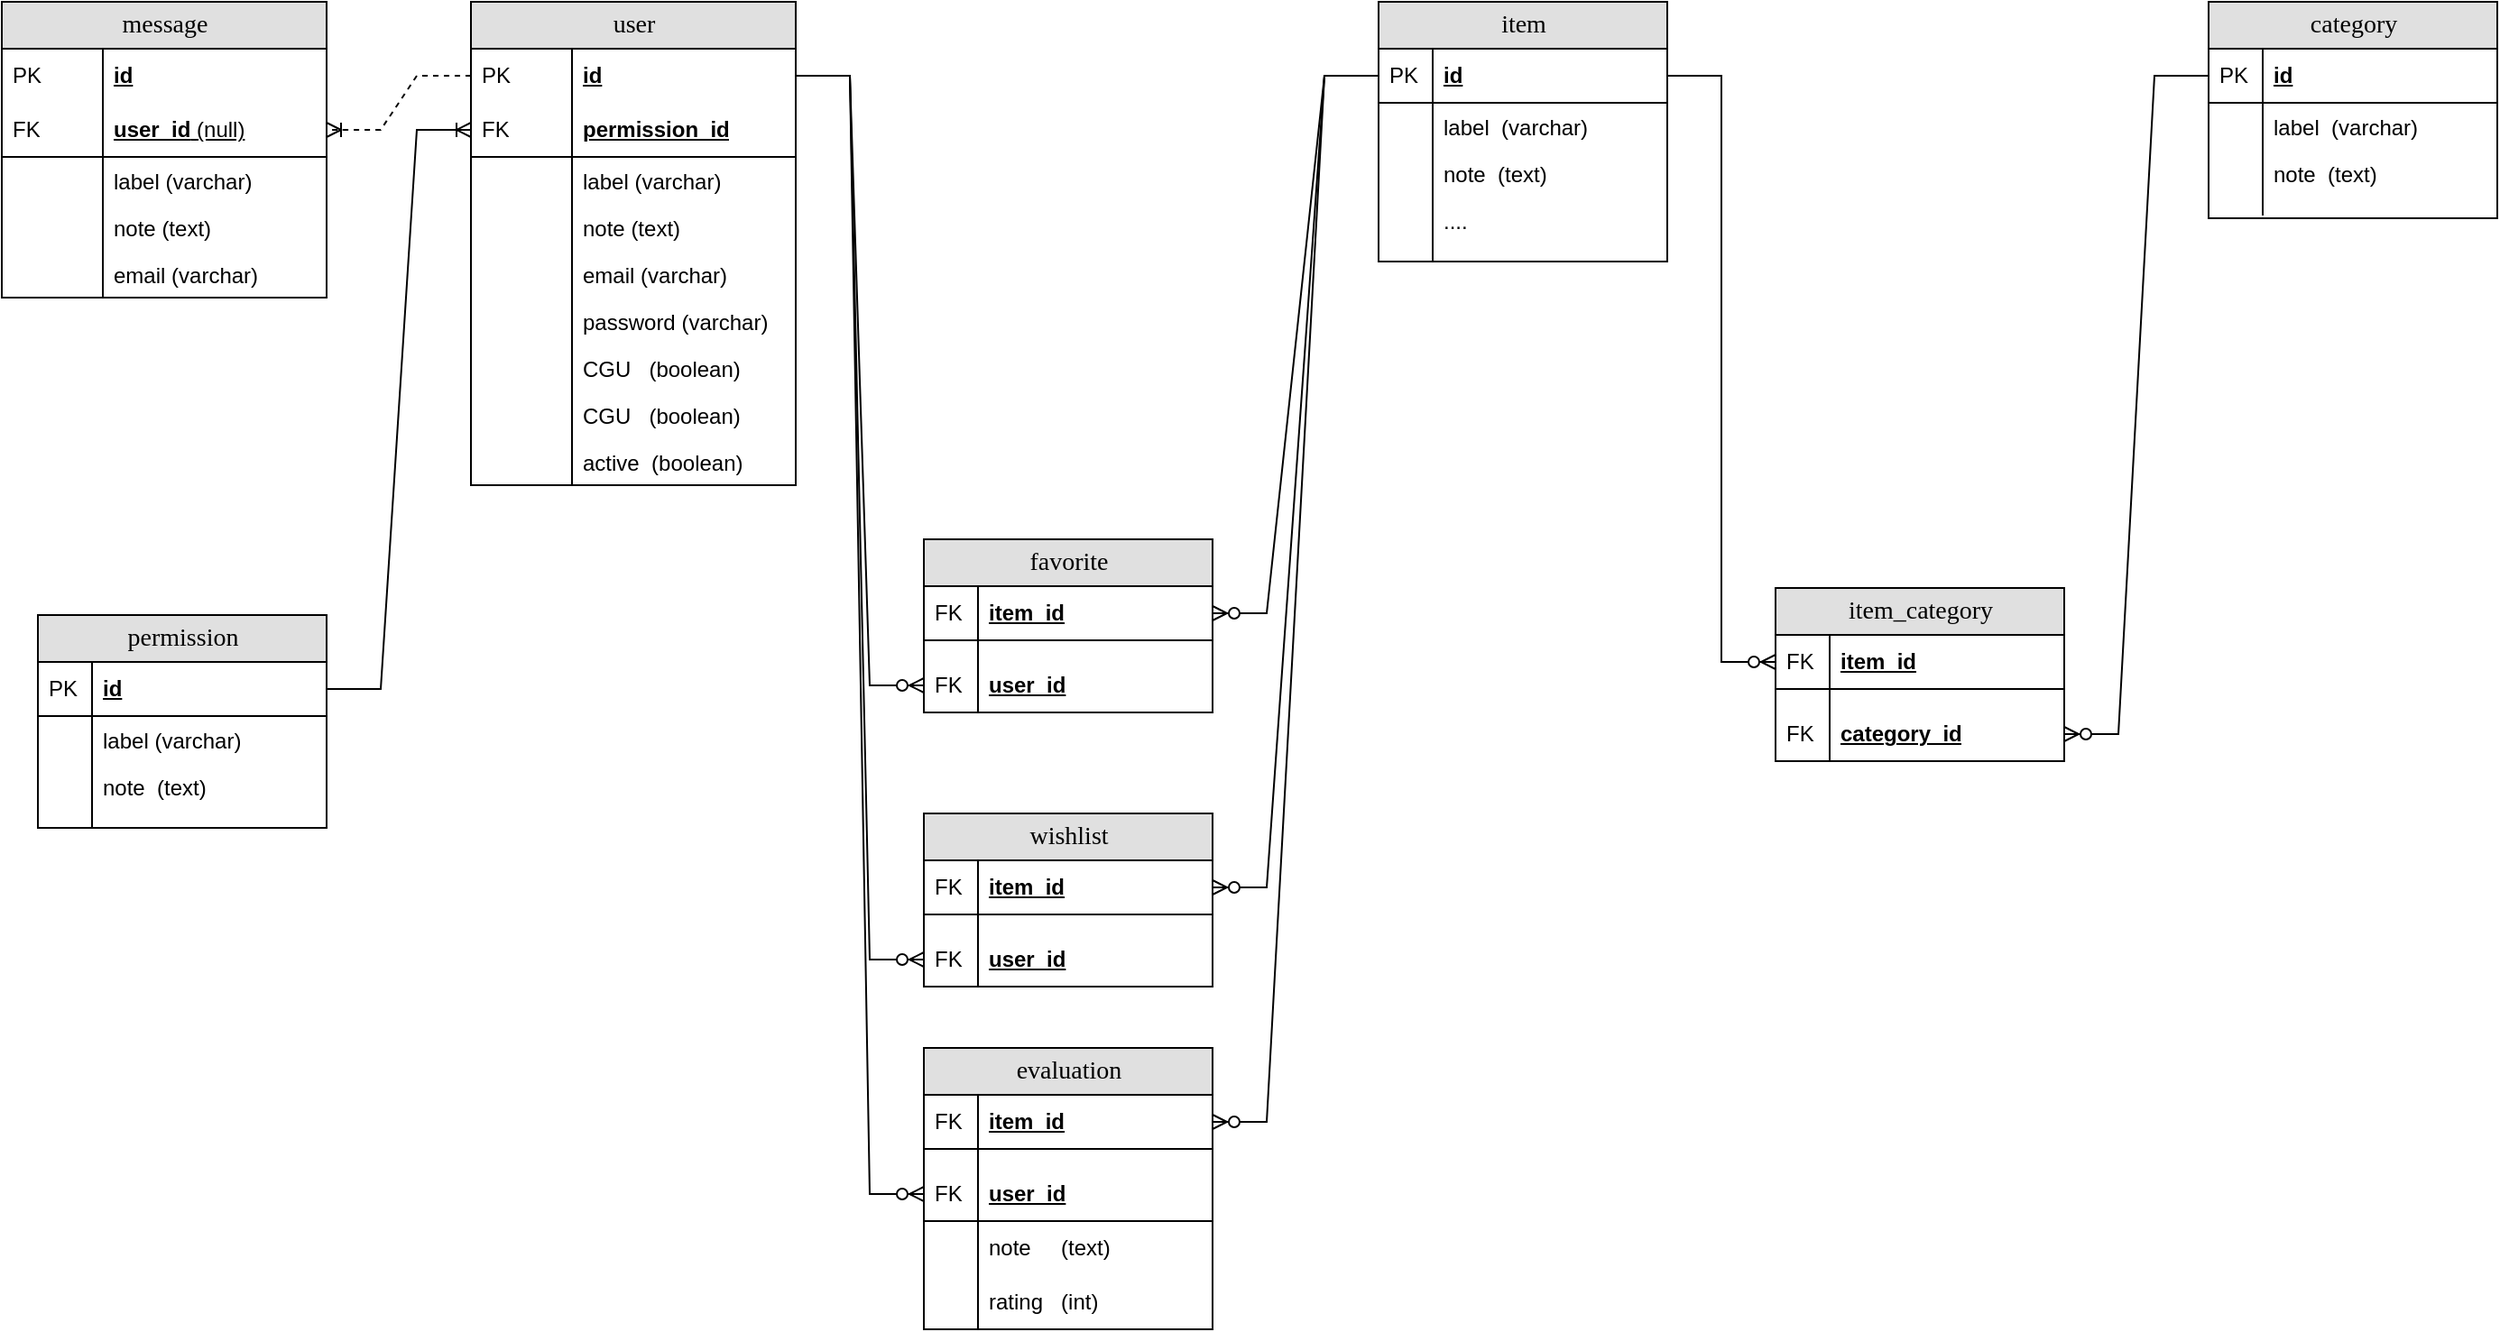 <mxfile version="18.0.7" type="github">
  <diagram name="Page-1" id="e56a1550-8fbb-45ad-956c-1786394a9013">
    <mxGraphModel dx="1350" dy="773" grid="1" gridSize="10" guides="1" tooltips="1" connect="1" arrows="1" fold="1" page="1" pageScale="1" pageWidth="1100" pageHeight="850" background="none" math="0" shadow="0">
      <root>
        <mxCell id="0" />
        <mxCell id="1" parent="0" />
        <mxCell id="2e49270ec7c68f3f-1" value="user" style="swimlane;html=1;fontStyle=0;childLayout=stackLayout;horizontal=1;startSize=26;fillColor=#e0e0e0;horizontalStack=0;resizeParent=1;resizeLast=0;collapsible=1;marginBottom=0;swimlaneFillColor=#ffffff;align=center;rounded=0;shadow=0;comic=0;labelBackgroundColor=none;strokeWidth=1;fontFamily=Verdana;fontSize=14" parent="1" vertex="1">
          <mxGeometry x="280" y="40" width="180" height="268" as="geometry" />
        </mxCell>
        <mxCell id="2e49270ec7c68f3f-2" value="id" style="shape=partialRectangle;top=0;left=0;right=0;bottom=0;html=1;align=left;verticalAlign=middle;fillColor=none;spacingLeft=60;spacingRight=4;whiteSpace=wrap;overflow=hidden;rotatable=0;points=[[0,0.5],[1,0.5]];portConstraint=eastwest;dropTarget=0;fontStyle=5;" parent="2e49270ec7c68f3f-1" vertex="1">
          <mxGeometry y="26" width="180" height="30" as="geometry" />
        </mxCell>
        <mxCell id="2e49270ec7c68f3f-3" value="&lt;span style=&quot;font-weight: normal&quot;&gt;PK&lt;/span&gt;" style="shape=partialRectangle;fontStyle=1;top=0;left=0;bottom=0;html=1;fillColor=none;align=left;verticalAlign=middle;spacingLeft=4;spacingRight=4;whiteSpace=wrap;overflow=hidden;rotatable=0;points=[];portConstraint=eastwest;part=1;" parent="2e49270ec7c68f3f-2" vertex="1" connectable="0">
          <mxGeometry width="56" height="30" as="geometry" />
        </mxCell>
        <mxCell id="2e49270ec7c68f3f-4" value="permission_id" style="shape=partialRectangle;top=0;left=0;right=0;bottom=1;html=1;align=left;verticalAlign=middle;fillColor=none;spacingLeft=60;spacingRight=4;whiteSpace=wrap;overflow=hidden;rotatable=0;points=[[0,0.5],[1,0.5]];portConstraint=eastwest;dropTarget=0;fontStyle=5;" parent="2e49270ec7c68f3f-1" vertex="1">
          <mxGeometry y="56" width="180" height="30" as="geometry" />
        </mxCell>
        <mxCell id="2e49270ec7c68f3f-5" value="&lt;span style=&quot;font-weight: normal&quot;&gt;FK&lt;/span&gt;" style="shape=partialRectangle;fontStyle=1;top=0;left=0;bottom=0;html=1;fillColor=none;align=left;verticalAlign=middle;spacingLeft=4;spacingRight=4;whiteSpace=wrap;overflow=hidden;rotatable=0;points=[];portConstraint=eastwest;part=1;" parent="2e49270ec7c68f3f-4" vertex="1" connectable="0">
          <mxGeometry width="56" height="30" as="geometry" />
        </mxCell>
        <mxCell id="2e49270ec7c68f3f-6" value="label&lt;span&gt; &lt;span&gt; &lt;/span&gt;&lt;/span&gt;(varchar)&lt;br&gt;" style="shape=partialRectangle;top=0;left=0;right=0;bottom=0;html=1;align=left;verticalAlign=top;fillColor=none;spacingLeft=60;spacingRight=4;whiteSpace=wrap;overflow=hidden;rotatable=0;points=[[0,0.5],[1,0.5]];portConstraint=eastwest;dropTarget=0;" parent="2e49270ec7c68f3f-1" vertex="1">
          <mxGeometry y="86" width="180" height="26" as="geometry" />
        </mxCell>
        <mxCell id="2e49270ec7c68f3f-7" value="" style="shape=partialRectangle;top=0;left=0;bottom=0;html=1;fillColor=none;align=left;verticalAlign=top;spacingLeft=4;spacingRight=4;whiteSpace=wrap;overflow=hidden;rotatable=0;points=[];portConstraint=eastwest;part=1;" parent="2e49270ec7c68f3f-6" vertex="1" connectable="0">
          <mxGeometry width="56" height="26" as="geometry" />
        </mxCell>
        <mxCell id="m02CzdOgLhpc5IA-wBGI-71" value="note (text)" style="shape=partialRectangle;top=0;left=0;right=0;bottom=0;html=1;align=left;verticalAlign=top;fillColor=none;spacingLeft=60;spacingRight=4;whiteSpace=wrap;overflow=hidden;rotatable=0;points=[[0,0.5],[1,0.5]];portConstraint=eastwest;dropTarget=0;" parent="2e49270ec7c68f3f-1" vertex="1">
          <mxGeometry y="112" width="180" height="26" as="geometry" />
        </mxCell>
        <mxCell id="m02CzdOgLhpc5IA-wBGI-72" value="" style="shape=partialRectangle;top=0;left=0;bottom=0;html=1;fillColor=none;align=left;verticalAlign=top;spacingLeft=4;spacingRight=4;whiteSpace=wrap;overflow=hidden;rotatable=0;points=[];portConstraint=eastwest;part=1;" parent="m02CzdOgLhpc5IA-wBGI-71" vertex="1" connectable="0">
          <mxGeometry width="56" height="26" as="geometry" />
        </mxCell>
        <mxCell id="m02CzdOgLhpc5IA-wBGI-73" value="email&lt;span&gt; &lt;span&gt; &lt;/span&gt;&lt;/span&gt;(varchar)" style="shape=partialRectangle;top=0;left=0;right=0;bottom=0;html=1;align=left;verticalAlign=top;fillColor=none;spacingLeft=60;spacingRight=4;whiteSpace=wrap;overflow=hidden;rotatable=0;points=[[0,0.5],[1,0.5]];portConstraint=eastwest;dropTarget=0;" parent="2e49270ec7c68f3f-1" vertex="1">
          <mxGeometry y="138" width="180" height="26" as="geometry" />
        </mxCell>
        <mxCell id="m02CzdOgLhpc5IA-wBGI-74" value="" style="shape=partialRectangle;top=0;left=0;bottom=0;html=1;fillColor=none;align=left;verticalAlign=top;spacingLeft=4;spacingRight=4;whiteSpace=wrap;overflow=hidden;rotatable=0;points=[];portConstraint=eastwest;part=1;" parent="m02CzdOgLhpc5IA-wBGI-73" vertex="1" connectable="0">
          <mxGeometry width="56" height="26" as="geometry" />
        </mxCell>
        <mxCell id="m02CzdOgLhpc5IA-wBGI-75" value="password&lt;span&gt; &lt;span&gt; &lt;/span&gt;&lt;/span&gt;(varchar)" style="shape=partialRectangle;top=0;left=0;right=0;bottom=0;html=1;align=left;verticalAlign=top;fillColor=none;spacingLeft=60;spacingRight=4;whiteSpace=wrap;overflow=hidden;rotatable=0;points=[[0,0.5],[1,0.5]];portConstraint=eastwest;dropTarget=0;" parent="2e49270ec7c68f3f-1" vertex="1">
          <mxGeometry y="164" width="180" height="26" as="geometry" />
        </mxCell>
        <mxCell id="m02CzdOgLhpc5IA-wBGI-76" value="" style="shape=partialRectangle;top=0;left=0;bottom=0;html=1;fillColor=none;align=left;verticalAlign=top;spacingLeft=4;spacingRight=4;whiteSpace=wrap;overflow=hidden;rotatable=0;points=[];portConstraint=eastwest;part=1;" parent="m02CzdOgLhpc5IA-wBGI-75" vertex="1" connectable="0">
          <mxGeometry width="56" height="26" as="geometry" />
        </mxCell>
        <mxCell id="koGQPAqUZTWAdMQHgtMn-32" value="CGU&lt;span&gt;&amp;nbsp;&lt;span&gt; &lt;span style=&quot;white-space: pre&quot;&gt; &lt;/span&gt;&lt;/span&gt;&lt;/span&gt;(boolean)" style="shape=partialRectangle;top=0;left=0;right=0;bottom=0;html=1;align=left;verticalAlign=top;fillColor=none;spacingLeft=60;spacingRight=4;whiteSpace=wrap;overflow=hidden;rotatable=0;points=[[0,0.5],[1,0.5]];portConstraint=eastwest;dropTarget=0;" vertex="1" parent="2e49270ec7c68f3f-1">
          <mxGeometry y="190" width="180" height="26" as="geometry" />
        </mxCell>
        <mxCell id="koGQPAqUZTWAdMQHgtMn-33" value="" style="shape=partialRectangle;top=0;left=0;bottom=0;html=1;fillColor=none;align=left;verticalAlign=top;spacingLeft=4;spacingRight=4;whiteSpace=wrap;overflow=hidden;rotatable=0;points=[];portConstraint=eastwest;part=1;" vertex="1" connectable="0" parent="koGQPAqUZTWAdMQHgtMn-32">
          <mxGeometry width="56" height="26" as="geometry" />
        </mxCell>
        <mxCell id="m02CzdOgLhpc5IA-wBGI-77" value="CGU&lt;span&gt;&amp;nbsp;&lt;span&gt; &lt;span style=&quot;white-space: pre&quot;&gt; &lt;/span&gt;&lt;/span&gt;&lt;/span&gt;(boolean)" style="shape=partialRectangle;top=0;left=0;right=0;bottom=0;html=1;align=left;verticalAlign=top;fillColor=none;spacingLeft=60;spacingRight=4;whiteSpace=wrap;overflow=hidden;rotatable=0;points=[[0,0.5],[1,0.5]];portConstraint=eastwest;dropTarget=0;" parent="2e49270ec7c68f3f-1" vertex="1">
          <mxGeometry y="216" width="180" height="26" as="geometry" />
        </mxCell>
        <mxCell id="m02CzdOgLhpc5IA-wBGI-78" value="" style="shape=partialRectangle;top=0;left=0;bottom=0;html=1;fillColor=none;align=left;verticalAlign=top;spacingLeft=4;spacingRight=4;whiteSpace=wrap;overflow=hidden;rotatable=0;points=[];portConstraint=eastwest;part=1;" parent="m02CzdOgLhpc5IA-wBGI-77" vertex="1" connectable="0">
          <mxGeometry width="56" height="26" as="geometry" />
        </mxCell>
        <mxCell id="m02CzdOgLhpc5IA-wBGI-79" value="active&lt;span&gt; &lt;span style=&quot;white-space: pre&quot;&gt; &lt;/span&gt;&lt;/span&gt;(boolean)" style="shape=partialRectangle;top=0;left=0;right=0;bottom=0;html=1;align=left;verticalAlign=top;fillColor=none;spacingLeft=60;spacingRight=4;whiteSpace=wrap;overflow=hidden;rotatable=0;points=[[0,0.5],[1,0.5]];portConstraint=eastwest;dropTarget=0;" parent="2e49270ec7c68f3f-1" vertex="1">
          <mxGeometry y="242" width="180" height="26" as="geometry" />
        </mxCell>
        <mxCell id="m02CzdOgLhpc5IA-wBGI-80" value="" style="shape=partialRectangle;top=0;left=0;bottom=0;html=1;fillColor=none;align=left;verticalAlign=top;spacingLeft=4;spacingRight=4;whiteSpace=wrap;overflow=hidden;rotatable=0;points=[];portConstraint=eastwest;part=1;" parent="m02CzdOgLhpc5IA-wBGI-79" vertex="1" connectable="0">
          <mxGeometry width="56" height="26" as="geometry" />
        </mxCell>
        <mxCell id="2e49270ec7c68f3f-8" value="item" style="swimlane;html=1;fontStyle=0;childLayout=stackLayout;horizontal=1;startSize=26;fillColor=#e0e0e0;horizontalStack=0;resizeParent=1;resizeLast=0;collapsible=1;marginBottom=0;swimlaneFillColor=#ffffff;align=center;rounded=0;shadow=0;comic=0;labelBackgroundColor=none;strokeWidth=1;fontFamily=Verdana;fontSize=14;swimlaneLine=1;" parent="1" vertex="1">
          <mxGeometry x="783" y="40" width="160" height="144" as="geometry" />
        </mxCell>
        <mxCell id="2e49270ec7c68f3f-9" value="id" style="shape=partialRectangle;top=0;left=0;right=0;bottom=1;html=1;align=left;verticalAlign=middle;fillColor=none;spacingLeft=34;spacingRight=4;whiteSpace=wrap;overflow=hidden;rotatable=0;points=[[0,0.5],[1,0.5]];portConstraint=eastwest;dropTarget=0;fontStyle=5;" parent="2e49270ec7c68f3f-8" vertex="1">
          <mxGeometry y="26" width="160" height="30" as="geometry" />
        </mxCell>
        <mxCell id="2e49270ec7c68f3f-10" value="PK" style="shape=partialRectangle;top=0;left=0;bottom=0;html=1;fillColor=none;align=left;verticalAlign=middle;spacingLeft=4;spacingRight=4;whiteSpace=wrap;overflow=hidden;rotatable=0;points=[];portConstraint=eastwest;part=1;" parent="2e49270ec7c68f3f-9" vertex="1" connectable="0">
          <mxGeometry width="30" height="30" as="geometry" />
        </mxCell>
        <mxCell id="2e49270ec7c68f3f-11" value="label&lt;span&gt; &lt;span style=&quot;white-space: pre&quot;&gt; &lt;/span&gt;&lt;/span&gt;(varchar)" style="shape=partialRectangle;top=0;left=0;right=0;bottom=0;html=1;align=left;verticalAlign=top;fillColor=none;spacingLeft=34;spacingRight=4;whiteSpace=wrap;overflow=hidden;rotatable=0;points=[[0,0.5],[1,0.5]];portConstraint=eastwest;dropTarget=0;" parent="2e49270ec7c68f3f-8" vertex="1">
          <mxGeometry y="56" width="160" height="26" as="geometry" />
        </mxCell>
        <mxCell id="2e49270ec7c68f3f-12" value="" style="shape=partialRectangle;top=0;left=0;bottom=0;html=1;fillColor=none;align=left;verticalAlign=top;spacingLeft=4;spacingRight=4;whiteSpace=wrap;overflow=hidden;rotatable=0;points=[];portConstraint=eastwest;part=1;" parent="2e49270ec7c68f3f-11" vertex="1" connectable="0">
          <mxGeometry width="30" height="26" as="geometry" />
        </mxCell>
        <mxCell id="2e49270ec7c68f3f-13" value="note &lt;span style=&quot;white-space: pre&quot;&gt; &lt;/span&gt;(text)" style="shape=partialRectangle;top=0;left=0;right=0;bottom=0;html=1;align=left;verticalAlign=top;fillColor=none;spacingLeft=34;spacingRight=4;whiteSpace=wrap;overflow=hidden;rotatable=0;points=[[0,0.5],[1,0.5]];portConstraint=eastwest;dropTarget=0;" parent="2e49270ec7c68f3f-8" vertex="1">
          <mxGeometry y="82" width="160" height="26" as="geometry" />
        </mxCell>
        <mxCell id="2e49270ec7c68f3f-14" value="" style="shape=partialRectangle;top=0;left=0;bottom=0;html=1;fillColor=none;align=left;verticalAlign=top;spacingLeft=4;spacingRight=4;whiteSpace=wrap;overflow=hidden;rotatable=0;points=[];portConstraint=eastwest;part=1;" parent="2e49270ec7c68f3f-13" vertex="1" connectable="0">
          <mxGeometry width="30" height="26" as="geometry" />
        </mxCell>
        <mxCell id="2e49270ec7c68f3f-15" value="...." style="shape=partialRectangle;top=0;left=0;right=0;bottom=0;html=1;align=left;verticalAlign=top;fillColor=none;spacingLeft=34;spacingRight=4;whiteSpace=wrap;overflow=hidden;rotatable=0;points=[[0,0.5],[1,0.5]];portConstraint=eastwest;dropTarget=0;" parent="2e49270ec7c68f3f-8" vertex="1">
          <mxGeometry y="108" width="160" height="26" as="geometry" />
        </mxCell>
        <mxCell id="2e49270ec7c68f3f-16" value="" style="shape=partialRectangle;top=0;left=0;bottom=0;html=1;fillColor=none;align=left;verticalAlign=top;spacingLeft=4;spacingRight=4;whiteSpace=wrap;overflow=hidden;rotatable=0;points=[];portConstraint=eastwest;part=1;" parent="2e49270ec7c68f3f-15" vertex="1" connectable="0">
          <mxGeometry width="30" height="26" as="geometry" />
        </mxCell>
        <mxCell id="2e49270ec7c68f3f-17" value="" style="shape=partialRectangle;top=0;left=0;right=0;bottom=0;html=1;align=left;verticalAlign=top;fillColor=none;spacingLeft=34;spacingRight=4;whiteSpace=wrap;overflow=hidden;rotatable=0;points=[[0,0.5],[1,0.5]];portConstraint=eastwest;dropTarget=0;" parent="2e49270ec7c68f3f-8" vertex="1">
          <mxGeometry y="134" width="160" height="10" as="geometry" />
        </mxCell>
        <mxCell id="2e49270ec7c68f3f-18" value="" style="shape=partialRectangle;top=0;left=0;bottom=0;html=1;fillColor=none;align=left;verticalAlign=top;spacingLeft=4;spacingRight=4;whiteSpace=wrap;overflow=hidden;rotatable=0;points=[];portConstraint=eastwest;part=1;" parent="2e49270ec7c68f3f-17" vertex="1" connectable="0">
          <mxGeometry width="30" height="10" as="geometry" />
        </mxCell>
        <mxCell id="2e49270ec7c68f3f-80" value="permission" style="swimlane;html=1;fontStyle=0;childLayout=stackLayout;horizontal=1;startSize=26;fillColor=#e0e0e0;horizontalStack=0;resizeParent=1;resizeLast=0;collapsible=1;marginBottom=0;swimlaneFillColor=#ffffff;align=center;rounded=0;shadow=0;comic=0;labelBackgroundColor=none;strokeWidth=1;fontFamily=Verdana;fontSize=14" parent="1" vertex="1">
          <mxGeometry x="40" y="380" width="160" height="118" as="geometry" />
        </mxCell>
        <mxCell id="2e49270ec7c68f3f-81" value="id" style="shape=partialRectangle;top=0;left=0;right=0;bottom=1;html=1;align=left;verticalAlign=middle;fillColor=none;spacingLeft=34;spacingRight=4;whiteSpace=wrap;overflow=hidden;rotatable=0;points=[[0,0.5],[1,0.5]];portConstraint=eastwest;dropTarget=0;fontStyle=5;" parent="2e49270ec7c68f3f-80" vertex="1">
          <mxGeometry y="26" width="160" height="30" as="geometry" />
        </mxCell>
        <mxCell id="2e49270ec7c68f3f-82" value="PK" style="shape=partialRectangle;top=0;left=0;bottom=0;html=1;fillColor=none;align=left;verticalAlign=middle;spacingLeft=4;spacingRight=4;whiteSpace=wrap;overflow=hidden;rotatable=0;points=[];portConstraint=eastwest;part=1;" parent="2e49270ec7c68f3f-81" vertex="1" connectable="0">
          <mxGeometry width="30" height="30" as="geometry" />
        </mxCell>
        <mxCell id="2e49270ec7c68f3f-83" value="label&lt;span style=&quot;white-space: pre&quot;&gt; &lt;/span&gt;(varchar)" style="shape=partialRectangle;top=0;left=0;right=0;bottom=0;html=1;align=left;verticalAlign=top;fillColor=none;spacingLeft=34;spacingRight=4;whiteSpace=wrap;overflow=hidden;rotatable=0;points=[[0,0.5],[1,0.5]];portConstraint=eastwest;dropTarget=0;" parent="2e49270ec7c68f3f-80" vertex="1">
          <mxGeometry y="56" width="160" height="26" as="geometry" />
        </mxCell>
        <mxCell id="2e49270ec7c68f3f-84" value="" style="shape=partialRectangle;top=0;left=0;bottom=0;html=1;fillColor=none;align=left;verticalAlign=top;spacingLeft=4;spacingRight=4;whiteSpace=wrap;overflow=hidden;rotatable=0;points=[];portConstraint=eastwest;part=1;" parent="2e49270ec7c68f3f-83" vertex="1" connectable="0">
          <mxGeometry width="30" height="26" as="geometry" />
        </mxCell>
        <mxCell id="2e49270ec7c68f3f-85" value="note&lt;span style=&quot;white-space: pre&quot;&gt; &lt;/span&gt;&lt;span style=&quot;white-space: pre&quot;&gt; &lt;/span&gt;(text)" style="shape=partialRectangle;top=0;left=0;right=0;bottom=0;html=1;align=left;verticalAlign=top;fillColor=none;spacingLeft=34;spacingRight=4;whiteSpace=wrap;overflow=hidden;rotatable=0;points=[[0,0.5],[1,0.5]];portConstraint=eastwest;dropTarget=0;" parent="2e49270ec7c68f3f-80" vertex="1">
          <mxGeometry y="82" width="160" height="26" as="geometry" />
        </mxCell>
        <mxCell id="2e49270ec7c68f3f-86" value="" style="shape=partialRectangle;top=0;left=0;bottom=0;html=1;fillColor=none;align=left;verticalAlign=top;spacingLeft=4;spacingRight=4;whiteSpace=wrap;overflow=hidden;rotatable=0;points=[];portConstraint=eastwest;part=1;" parent="2e49270ec7c68f3f-85" vertex="1" connectable="0">
          <mxGeometry width="30" height="26" as="geometry" />
        </mxCell>
        <mxCell id="2e49270ec7c68f3f-89" value="" style="shape=partialRectangle;top=0;left=0;right=0;bottom=0;html=1;align=left;verticalAlign=top;fillColor=none;spacingLeft=34;spacingRight=4;whiteSpace=wrap;overflow=hidden;rotatable=0;points=[[0,0.5],[1,0.5]];portConstraint=eastwest;dropTarget=0;" parent="2e49270ec7c68f3f-80" vertex="1">
          <mxGeometry y="108" width="160" height="10" as="geometry" />
        </mxCell>
        <mxCell id="2e49270ec7c68f3f-90" value="" style="shape=partialRectangle;top=0;left=0;bottom=0;html=1;fillColor=none;align=left;verticalAlign=top;spacingLeft=4;spacingRight=4;whiteSpace=wrap;overflow=hidden;rotatable=0;points=[];portConstraint=eastwest;part=1;" parent="2e49270ec7c68f3f-89" vertex="1" connectable="0">
          <mxGeometry width="30" height="10" as="geometry" />
        </mxCell>
        <mxCell id="m02CzdOgLhpc5IA-wBGI-1" value="category" style="swimlane;html=1;fontStyle=0;childLayout=stackLayout;horizontal=1;startSize=26;fillColor=#e0e0e0;horizontalStack=0;resizeParent=1;resizeLast=0;collapsible=1;marginBottom=0;swimlaneFillColor=#ffffff;align=center;rounded=0;shadow=0;comic=0;labelBackgroundColor=none;strokeWidth=1;fontFamily=Verdana;fontSize=14;swimlaneLine=1;" parent="1" vertex="1">
          <mxGeometry x="1243" y="40" width="160" height="120" as="geometry" />
        </mxCell>
        <mxCell id="m02CzdOgLhpc5IA-wBGI-2" value="id" style="shape=partialRectangle;top=0;left=0;right=0;bottom=1;html=1;align=left;verticalAlign=middle;fillColor=none;spacingLeft=34;spacingRight=4;whiteSpace=wrap;overflow=hidden;rotatable=0;points=[[0,0.5],[1,0.5]];portConstraint=eastwest;dropTarget=0;fontStyle=5;" parent="m02CzdOgLhpc5IA-wBGI-1" vertex="1">
          <mxGeometry y="26" width="160" height="30" as="geometry" />
        </mxCell>
        <mxCell id="m02CzdOgLhpc5IA-wBGI-3" value="PK" style="shape=partialRectangle;top=0;left=0;bottom=0;html=1;fillColor=none;align=left;verticalAlign=middle;spacingLeft=4;spacingRight=4;whiteSpace=wrap;overflow=hidden;rotatable=0;points=[];portConstraint=eastwest;part=1;" parent="m02CzdOgLhpc5IA-wBGI-2" vertex="1" connectable="0">
          <mxGeometry width="30" height="30" as="geometry" />
        </mxCell>
        <mxCell id="m02CzdOgLhpc5IA-wBGI-4" value="label&lt;span&gt; &lt;span style=&quot;white-space: pre&quot;&gt; &lt;/span&gt;&lt;/span&gt;(varchar)" style="shape=partialRectangle;top=0;left=0;right=0;bottom=0;html=1;align=left;verticalAlign=top;fillColor=none;spacingLeft=34;spacingRight=4;whiteSpace=wrap;overflow=hidden;rotatable=0;points=[[0,0.5],[1,0.5]];portConstraint=eastwest;dropTarget=0;" parent="m02CzdOgLhpc5IA-wBGI-1" vertex="1">
          <mxGeometry y="56" width="160" height="26" as="geometry" />
        </mxCell>
        <mxCell id="m02CzdOgLhpc5IA-wBGI-5" value="" style="shape=partialRectangle;top=0;left=0;bottom=0;html=1;fillColor=none;align=left;verticalAlign=top;spacingLeft=4;spacingRight=4;whiteSpace=wrap;overflow=hidden;rotatable=0;points=[];portConstraint=eastwest;part=1;" parent="m02CzdOgLhpc5IA-wBGI-4" vertex="1" connectable="0">
          <mxGeometry width="30" height="26" as="geometry" />
        </mxCell>
        <mxCell id="m02CzdOgLhpc5IA-wBGI-6" value="note &lt;span style=&quot;white-space: pre&quot;&gt; &lt;/span&gt;(text)" style="shape=partialRectangle;top=0;left=0;right=0;bottom=0;html=1;align=left;verticalAlign=top;fillColor=none;spacingLeft=34;spacingRight=4;whiteSpace=wrap;overflow=hidden;rotatable=0;points=[[0,0.5],[1,0.5]];portConstraint=eastwest;dropTarget=0;" parent="m02CzdOgLhpc5IA-wBGI-1" vertex="1">
          <mxGeometry y="82" width="160" height="26" as="geometry" />
        </mxCell>
        <mxCell id="m02CzdOgLhpc5IA-wBGI-7" value="" style="shape=partialRectangle;top=0;left=0;bottom=0;html=1;fillColor=none;align=left;verticalAlign=top;spacingLeft=4;spacingRight=4;whiteSpace=wrap;overflow=hidden;rotatable=0;points=[];portConstraint=eastwest;part=1;" parent="m02CzdOgLhpc5IA-wBGI-6" vertex="1" connectable="0">
          <mxGeometry width="30" height="26" as="geometry" />
        </mxCell>
        <mxCell id="m02CzdOgLhpc5IA-wBGI-10" value="" style="shape=partialRectangle;top=0;left=0;right=0;bottom=0;html=1;align=left;verticalAlign=top;fillColor=none;spacingLeft=34;spacingRight=4;whiteSpace=wrap;overflow=hidden;rotatable=0;points=[[0,0.5],[1,0.5]];portConstraint=eastwest;dropTarget=0;" parent="m02CzdOgLhpc5IA-wBGI-1" vertex="1">
          <mxGeometry y="108" width="160" height="10" as="geometry" />
        </mxCell>
        <mxCell id="m02CzdOgLhpc5IA-wBGI-11" value="" style="shape=partialRectangle;top=0;left=0;bottom=0;html=1;fillColor=none;align=left;verticalAlign=top;spacingLeft=4;spacingRight=4;whiteSpace=wrap;overflow=hidden;rotatable=0;points=[];portConstraint=eastwest;part=1;" parent="m02CzdOgLhpc5IA-wBGI-10" vertex="1" connectable="0">
          <mxGeometry width="30" height="10" as="geometry" />
        </mxCell>
        <mxCell id="m02CzdOgLhpc5IA-wBGI-12" value="item_category" style="swimlane;html=1;fontStyle=0;childLayout=stackLayout;horizontal=1;startSize=26;fillColor=#e0e0e0;horizontalStack=0;resizeParent=1;resizeLast=0;collapsible=1;marginBottom=0;swimlaneFillColor=#ffffff;align=center;rounded=0;shadow=0;comic=0;labelBackgroundColor=none;strokeWidth=1;fontFamily=Verdana;fontSize=14" parent="1" vertex="1">
          <mxGeometry x="1003" y="365" width="160" height="96" as="geometry" />
        </mxCell>
        <mxCell id="m02CzdOgLhpc5IA-wBGI-13" value="item_id" style="shape=partialRectangle;top=0;left=0;right=0;bottom=1;html=1;align=left;verticalAlign=middle;fillColor=none;spacingLeft=34;spacingRight=4;whiteSpace=wrap;overflow=hidden;rotatable=0;points=[[0,0.5],[1,0.5]];portConstraint=eastwest;dropTarget=0;fontStyle=5;" parent="m02CzdOgLhpc5IA-wBGI-12" vertex="1">
          <mxGeometry y="26" width="160" height="30" as="geometry" />
        </mxCell>
        <mxCell id="m02CzdOgLhpc5IA-wBGI-14" value="FK&lt;span style=&quot;white-space: pre&quot;&gt; &lt;/span&gt;" style="shape=partialRectangle;top=0;left=0;bottom=0;html=1;fillColor=none;align=left;verticalAlign=middle;spacingLeft=4;spacingRight=4;whiteSpace=wrap;overflow=hidden;rotatable=0;points=[];portConstraint=eastwest;part=1;" parent="m02CzdOgLhpc5IA-wBGI-13" vertex="1" connectable="0">
          <mxGeometry width="30" height="30" as="geometry" />
        </mxCell>
        <mxCell id="m02CzdOgLhpc5IA-wBGI-21" value="" style="shape=partialRectangle;top=0;left=0;right=0;bottom=0;html=1;align=left;verticalAlign=top;fillColor=none;spacingLeft=34;spacingRight=4;whiteSpace=wrap;overflow=hidden;rotatable=0;points=[[0,0.5],[1,0.5]];portConstraint=eastwest;dropTarget=0;" parent="m02CzdOgLhpc5IA-wBGI-12" vertex="1">
          <mxGeometry y="56" width="160" height="10" as="geometry" />
        </mxCell>
        <mxCell id="m02CzdOgLhpc5IA-wBGI-22" value="" style="shape=partialRectangle;top=0;left=0;bottom=0;html=1;fillColor=none;align=left;verticalAlign=top;spacingLeft=4;spacingRight=4;whiteSpace=wrap;overflow=hidden;rotatable=0;points=[];portConstraint=eastwest;part=1;" parent="m02CzdOgLhpc5IA-wBGI-21" vertex="1" connectable="0">
          <mxGeometry width="30" height="10" as="geometry" />
        </mxCell>
        <mxCell id="m02CzdOgLhpc5IA-wBGI-24" value="category_id" style="shape=partialRectangle;top=0;left=0;right=0;bottom=1;html=1;align=left;verticalAlign=middle;fillColor=none;spacingLeft=34;spacingRight=4;whiteSpace=wrap;overflow=hidden;rotatable=0;points=[[0,0.5],[1,0.5]];portConstraint=eastwest;dropTarget=0;fontStyle=5;" parent="m02CzdOgLhpc5IA-wBGI-12" vertex="1">
          <mxGeometry y="66" width="160" height="30" as="geometry" />
        </mxCell>
        <mxCell id="m02CzdOgLhpc5IA-wBGI-25" value="FK&lt;span style=&quot;white-space: pre&quot;&gt; &lt;/span&gt;" style="shape=partialRectangle;top=0;left=0;bottom=0;html=1;fillColor=none;align=left;verticalAlign=middle;spacingLeft=4;spacingRight=4;whiteSpace=wrap;overflow=hidden;rotatable=0;points=[];portConstraint=eastwest;part=1;" parent="m02CzdOgLhpc5IA-wBGI-24" vertex="1" connectable="0">
          <mxGeometry width="30" height="30" as="geometry" />
        </mxCell>
        <mxCell id="m02CzdOgLhpc5IA-wBGI-23" value="" style="edgeStyle=entityRelationEdgeStyle;fontSize=12;html=1;endArrow=ERzeroToMany;endFill=1;rounded=0;entryX=0;entryY=0.5;entryDx=0;entryDy=0;" parent="1" source="2e49270ec7c68f3f-9" target="m02CzdOgLhpc5IA-wBGI-13" edge="1">
          <mxGeometry width="100" height="100" relative="1" as="geometry">
            <mxPoint x="1013" y="650" as="sourcePoint" />
            <mxPoint x="1113" y="550" as="targetPoint" />
          </mxGeometry>
        </mxCell>
        <mxCell id="m02CzdOgLhpc5IA-wBGI-26" value="" style="edgeStyle=entityRelationEdgeStyle;fontSize=12;html=1;endArrow=ERzeroToMany;endFill=1;rounded=0;exitX=0;exitY=0.5;exitDx=0;exitDy=0;" parent="1" source="m02CzdOgLhpc5IA-wBGI-2" target="m02CzdOgLhpc5IA-wBGI-24" edge="1">
          <mxGeometry width="100" height="100" relative="1" as="geometry">
            <mxPoint x="943" y="151" as="sourcePoint" />
            <mxPoint x="1013" y="416" as="targetPoint" />
          </mxGeometry>
        </mxCell>
        <mxCell id="m02CzdOgLhpc5IA-wBGI-28" value="favorite" style="swimlane;html=1;fontStyle=0;childLayout=stackLayout;horizontal=1;startSize=26;fillColor=#e0e0e0;horizontalStack=0;resizeParent=1;resizeLast=0;collapsible=1;marginBottom=0;swimlaneFillColor=#ffffff;align=center;rounded=0;shadow=0;comic=0;labelBackgroundColor=none;strokeWidth=1;fontFamily=Verdana;fontSize=14" parent="1" vertex="1">
          <mxGeometry x="531" y="338" width="160" height="96" as="geometry" />
        </mxCell>
        <mxCell id="m02CzdOgLhpc5IA-wBGI-29" value="item_id" style="shape=partialRectangle;top=0;left=0;right=0;bottom=1;html=1;align=left;verticalAlign=middle;fillColor=none;spacingLeft=34;spacingRight=4;whiteSpace=wrap;overflow=hidden;rotatable=0;points=[[0,0.5],[1,0.5]];portConstraint=eastwest;dropTarget=0;fontStyle=5;" parent="m02CzdOgLhpc5IA-wBGI-28" vertex="1">
          <mxGeometry y="26" width="160" height="30" as="geometry" />
        </mxCell>
        <mxCell id="m02CzdOgLhpc5IA-wBGI-30" value="FK&lt;span style=&quot;white-space: pre&quot;&gt; &lt;/span&gt;" style="shape=partialRectangle;top=0;left=0;bottom=0;html=1;fillColor=none;align=left;verticalAlign=middle;spacingLeft=4;spacingRight=4;whiteSpace=wrap;overflow=hidden;rotatable=0;points=[];portConstraint=eastwest;part=1;" parent="m02CzdOgLhpc5IA-wBGI-29" vertex="1" connectable="0">
          <mxGeometry width="30" height="30" as="geometry" />
        </mxCell>
        <mxCell id="m02CzdOgLhpc5IA-wBGI-31" value="" style="shape=partialRectangle;top=0;left=0;right=0;bottom=0;html=1;align=left;verticalAlign=top;fillColor=none;spacingLeft=34;spacingRight=4;whiteSpace=wrap;overflow=hidden;rotatable=0;points=[[0,0.5],[1,0.5]];portConstraint=eastwest;dropTarget=0;" parent="m02CzdOgLhpc5IA-wBGI-28" vertex="1">
          <mxGeometry y="56" width="160" height="10" as="geometry" />
        </mxCell>
        <mxCell id="m02CzdOgLhpc5IA-wBGI-32" value="" style="shape=partialRectangle;top=0;left=0;bottom=0;html=1;fillColor=none;align=left;verticalAlign=top;spacingLeft=4;spacingRight=4;whiteSpace=wrap;overflow=hidden;rotatable=0;points=[];portConstraint=eastwest;part=1;" parent="m02CzdOgLhpc5IA-wBGI-31" vertex="1" connectable="0">
          <mxGeometry width="30" height="10" as="geometry" />
        </mxCell>
        <mxCell id="m02CzdOgLhpc5IA-wBGI-33" value="user_id" style="shape=partialRectangle;top=0;left=0;right=0;bottom=1;html=1;align=left;verticalAlign=middle;fillColor=none;spacingLeft=34;spacingRight=4;whiteSpace=wrap;overflow=hidden;rotatable=0;points=[[0,0.5],[1,0.5]];portConstraint=eastwest;dropTarget=0;fontStyle=5;" parent="m02CzdOgLhpc5IA-wBGI-28" vertex="1">
          <mxGeometry y="66" width="160" height="30" as="geometry" />
        </mxCell>
        <mxCell id="m02CzdOgLhpc5IA-wBGI-34" value="FK&lt;span style=&quot;white-space: pre&quot;&gt; &lt;/span&gt;" style="shape=partialRectangle;top=0;left=0;bottom=0;html=1;fillColor=none;align=left;verticalAlign=middle;spacingLeft=4;spacingRight=4;whiteSpace=wrap;overflow=hidden;rotatable=0;points=[];portConstraint=eastwest;part=1;" parent="m02CzdOgLhpc5IA-wBGI-33" vertex="1" connectable="0">
          <mxGeometry width="30" height="30" as="geometry" />
        </mxCell>
        <mxCell id="m02CzdOgLhpc5IA-wBGI-35" value="" style="edgeStyle=entityRelationEdgeStyle;fontSize=12;html=1;endArrow=ERzeroToMany;endFill=1;rounded=0;entryX=0;entryY=0.5;entryDx=0;entryDy=0;" parent="1" source="2e49270ec7c68f3f-2" target="m02CzdOgLhpc5IA-wBGI-33" edge="1">
          <mxGeometry width="100" height="100" relative="1" as="geometry">
            <mxPoint x="473" y="80" as="sourcePoint" />
            <mxPoint x="363" y="475" as="targetPoint" />
          </mxGeometry>
        </mxCell>
        <mxCell id="m02CzdOgLhpc5IA-wBGI-36" value="" style="edgeStyle=entityRelationEdgeStyle;fontSize=12;html=1;endArrow=ERzeroToMany;endFill=1;rounded=0;exitX=0;exitY=0.5;exitDx=0;exitDy=0;" parent="1" source="2e49270ec7c68f3f-9" target="m02CzdOgLhpc5IA-wBGI-29" edge="1">
          <mxGeometry width="100" height="100" relative="1" as="geometry">
            <mxPoint x="473" y="91" as="sourcePoint" />
            <mxPoint x="541" y="581" as="targetPoint" />
          </mxGeometry>
        </mxCell>
        <mxCell id="m02CzdOgLhpc5IA-wBGI-37" value="wishlist" style="swimlane;html=1;fontStyle=0;childLayout=stackLayout;horizontal=1;startSize=26;fillColor=#e0e0e0;horizontalStack=0;resizeParent=1;resizeLast=0;collapsible=1;marginBottom=0;swimlaneFillColor=#ffffff;align=center;rounded=0;shadow=0;comic=0;labelBackgroundColor=none;strokeWidth=1;fontFamily=Verdana;fontSize=14" parent="1" vertex="1">
          <mxGeometry x="531" y="490" width="160" height="96" as="geometry" />
        </mxCell>
        <mxCell id="m02CzdOgLhpc5IA-wBGI-38" value="item_id" style="shape=partialRectangle;top=0;left=0;right=0;bottom=1;html=1;align=left;verticalAlign=middle;fillColor=none;spacingLeft=34;spacingRight=4;whiteSpace=wrap;overflow=hidden;rotatable=0;points=[[0,0.5],[1,0.5]];portConstraint=eastwest;dropTarget=0;fontStyle=5;" parent="m02CzdOgLhpc5IA-wBGI-37" vertex="1">
          <mxGeometry y="26" width="160" height="30" as="geometry" />
        </mxCell>
        <mxCell id="m02CzdOgLhpc5IA-wBGI-39" value="FK&lt;span style=&quot;white-space: pre&quot;&gt; &lt;/span&gt;" style="shape=partialRectangle;top=0;left=0;bottom=0;html=1;fillColor=none;align=left;verticalAlign=middle;spacingLeft=4;spacingRight=4;whiteSpace=wrap;overflow=hidden;rotatable=0;points=[];portConstraint=eastwest;part=1;" parent="m02CzdOgLhpc5IA-wBGI-38" vertex="1" connectable="0">
          <mxGeometry width="30" height="30" as="geometry" />
        </mxCell>
        <mxCell id="m02CzdOgLhpc5IA-wBGI-40" value="" style="shape=partialRectangle;top=0;left=0;right=0;bottom=0;html=1;align=left;verticalAlign=top;fillColor=none;spacingLeft=34;spacingRight=4;whiteSpace=wrap;overflow=hidden;rotatable=0;points=[[0,0.5],[1,0.5]];portConstraint=eastwest;dropTarget=0;" parent="m02CzdOgLhpc5IA-wBGI-37" vertex="1">
          <mxGeometry y="56" width="160" height="10" as="geometry" />
        </mxCell>
        <mxCell id="m02CzdOgLhpc5IA-wBGI-41" value="" style="shape=partialRectangle;top=0;left=0;bottom=0;html=1;fillColor=none;align=left;verticalAlign=top;spacingLeft=4;spacingRight=4;whiteSpace=wrap;overflow=hidden;rotatable=0;points=[];portConstraint=eastwest;part=1;" parent="m02CzdOgLhpc5IA-wBGI-40" vertex="1" connectable="0">
          <mxGeometry width="30" height="10" as="geometry" />
        </mxCell>
        <mxCell id="m02CzdOgLhpc5IA-wBGI-42" value="user_id" style="shape=partialRectangle;top=0;left=0;right=0;bottom=1;html=1;align=left;verticalAlign=middle;fillColor=none;spacingLeft=34;spacingRight=4;whiteSpace=wrap;overflow=hidden;rotatable=0;points=[[0,0.5],[1,0.5]];portConstraint=eastwest;dropTarget=0;fontStyle=5;" parent="m02CzdOgLhpc5IA-wBGI-37" vertex="1">
          <mxGeometry y="66" width="160" height="30" as="geometry" />
        </mxCell>
        <mxCell id="m02CzdOgLhpc5IA-wBGI-43" value="FK&lt;span style=&quot;white-space: pre&quot;&gt; &lt;/span&gt;" style="shape=partialRectangle;top=0;left=0;bottom=0;html=1;fillColor=none;align=left;verticalAlign=middle;spacingLeft=4;spacingRight=4;whiteSpace=wrap;overflow=hidden;rotatable=0;points=[];portConstraint=eastwest;part=1;" parent="m02CzdOgLhpc5IA-wBGI-42" vertex="1" connectable="0">
          <mxGeometry width="30" height="30" as="geometry" />
        </mxCell>
        <mxCell id="m02CzdOgLhpc5IA-wBGI-44" value="" style="edgeStyle=entityRelationEdgeStyle;fontSize=12;html=1;endArrow=ERzeroToMany;endFill=1;rounded=0;" parent="1" source="2e49270ec7c68f3f-2" target="m02CzdOgLhpc5IA-wBGI-42" edge="1">
          <mxGeometry width="100" height="100" relative="1" as="geometry">
            <mxPoint x="473" y="91" as="sourcePoint" />
            <mxPoint x="541" y="429" as="targetPoint" />
          </mxGeometry>
        </mxCell>
        <mxCell id="m02CzdOgLhpc5IA-wBGI-45" value="" style="edgeStyle=entityRelationEdgeStyle;fontSize=12;html=1;endArrow=ERzeroToMany;endFill=1;rounded=0;" parent="1" source="2e49270ec7c68f3f-9" target="m02CzdOgLhpc5IA-wBGI-38" edge="1">
          <mxGeometry width="100" height="100" relative="1" as="geometry">
            <mxPoint x="783" y="111" as="sourcePoint" />
            <mxPoint x="701" y="389" as="targetPoint" />
          </mxGeometry>
        </mxCell>
        <mxCell id="m02CzdOgLhpc5IA-wBGI-46" value="evaluation" style="swimlane;html=1;fontStyle=0;childLayout=stackLayout;horizontal=1;startSize=26;fillColor=#e0e0e0;horizontalStack=0;resizeParent=1;resizeLast=0;collapsible=1;marginBottom=0;swimlaneFillColor=#ffffff;align=center;rounded=0;shadow=0;comic=0;labelBackgroundColor=none;strokeWidth=1;fontFamily=Verdana;fontSize=14" parent="1" vertex="1">
          <mxGeometry x="531" y="620" width="160" height="156" as="geometry" />
        </mxCell>
        <mxCell id="m02CzdOgLhpc5IA-wBGI-47" value="item_id" style="shape=partialRectangle;top=0;left=0;right=0;bottom=1;html=1;align=left;verticalAlign=middle;fillColor=none;spacingLeft=34;spacingRight=4;whiteSpace=wrap;overflow=hidden;rotatable=0;points=[[0,0.5],[1,0.5]];portConstraint=eastwest;dropTarget=0;fontStyle=5;" parent="m02CzdOgLhpc5IA-wBGI-46" vertex="1">
          <mxGeometry y="26" width="160" height="30" as="geometry" />
        </mxCell>
        <mxCell id="m02CzdOgLhpc5IA-wBGI-48" value="FK&lt;span style=&quot;white-space: pre&quot;&gt; &lt;/span&gt;" style="shape=partialRectangle;top=0;left=0;bottom=0;html=1;fillColor=none;align=left;verticalAlign=middle;spacingLeft=4;spacingRight=4;whiteSpace=wrap;overflow=hidden;rotatable=0;points=[];portConstraint=eastwest;part=1;" parent="m02CzdOgLhpc5IA-wBGI-47" vertex="1" connectable="0">
          <mxGeometry width="30" height="30" as="geometry" />
        </mxCell>
        <mxCell id="m02CzdOgLhpc5IA-wBGI-49" value="" style="shape=partialRectangle;top=0;left=0;right=0;bottom=0;html=1;align=left;verticalAlign=top;fillColor=none;spacingLeft=34;spacingRight=4;whiteSpace=wrap;overflow=hidden;rotatable=0;points=[[0,0.5],[1,0.5]];portConstraint=eastwest;dropTarget=0;" parent="m02CzdOgLhpc5IA-wBGI-46" vertex="1">
          <mxGeometry y="56" width="160" height="10" as="geometry" />
        </mxCell>
        <mxCell id="m02CzdOgLhpc5IA-wBGI-50" value="" style="shape=partialRectangle;top=0;left=0;bottom=0;html=1;fillColor=none;align=left;verticalAlign=top;spacingLeft=4;spacingRight=4;whiteSpace=wrap;overflow=hidden;rotatable=0;points=[];portConstraint=eastwest;part=1;" parent="m02CzdOgLhpc5IA-wBGI-49" vertex="1" connectable="0">
          <mxGeometry width="30" height="10" as="geometry" />
        </mxCell>
        <mxCell id="m02CzdOgLhpc5IA-wBGI-51" value="user_id" style="shape=partialRectangle;top=0;left=0;right=0;bottom=1;html=1;align=left;verticalAlign=middle;fillColor=none;spacingLeft=34;spacingRight=4;whiteSpace=wrap;overflow=hidden;rotatable=0;points=[[0,0.5],[1,0.5]];portConstraint=eastwest;dropTarget=0;fontStyle=5;" parent="m02CzdOgLhpc5IA-wBGI-46" vertex="1">
          <mxGeometry y="66" width="160" height="30" as="geometry" />
        </mxCell>
        <mxCell id="m02CzdOgLhpc5IA-wBGI-52" value="FK&lt;span style=&quot;white-space: pre&quot;&gt; &lt;/span&gt;" style="shape=partialRectangle;top=0;left=0;bottom=0;html=1;fillColor=none;align=left;verticalAlign=middle;spacingLeft=4;spacingRight=4;whiteSpace=wrap;overflow=hidden;rotatable=0;points=[];portConstraint=eastwest;part=1;" parent="m02CzdOgLhpc5IA-wBGI-51" vertex="1" connectable="0">
          <mxGeometry width="30" height="30" as="geometry" />
        </mxCell>
        <mxCell id="m02CzdOgLhpc5IA-wBGI-63" value="&lt;span&gt;note&amp;nbsp; &amp;nbsp;&lt;span style=&quot;white-space: pre&quot;&gt; &lt;span style=&quot;white-space: pre&quot;&gt; &lt;/span&gt;&lt;/span&gt;(text)&lt;/span&gt;" style="shape=partialRectangle;top=0;left=0;right=0;bottom=1;html=1;align=left;verticalAlign=middle;fillColor=none;spacingLeft=34;spacingRight=4;whiteSpace=wrap;overflow=hidden;rotatable=0;points=[[0,0.5],[1,0.5]];portConstraint=eastwest;dropTarget=0;fontStyle=0;strokeColor=none;" parent="m02CzdOgLhpc5IA-wBGI-46" vertex="1">
          <mxGeometry y="96" width="160" height="30" as="geometry" />
        </mxCell>
        <mxCell id="m02CzdOgLhpc5IA-wBGI-64" value="&lt;span style=&quot;white-space: pre&quot;&gt; &lt;/span&gt;" style="shape=partialRectangle;top=0;left=0;bottom=0;html=1;fillColor=none;align=left;verticalAlign=middle;spacingLeft=4;spacingRight=4;whiteSpace=wrap;overflow=hidden;rotatable=0;points=[];portConstraint=eastwest;part=1;" parent="m02CzdOgLhpc5IA-wBGI-63" vertex="1" connectable="0">
          <mxGeometry width="30" height="30" as="geometry" />
        </mxCell>
        <mxCell id="m02CzdOgLhpc5IA-wBGI-65" value="&lt;span&gt;rating&amp;nbsp;&lt;span style=&quot;white-space: pre&quot;&gt; &lt;/span&gt;&lt;span style=&quot;white-space: pre&quot;&gt; &lt;/span&gt;(int)&lt;/span&gt;" style="shape=partialRectangle;top=0;left=0;right=0;bottom=1;html=1;align=left;verticalAlign=middle;fillColor=none;spacingLeft=34;spacingRight=4;whiteSpace=wrap;overflow=hidden;rotatable=0;points=[[0,0.5],[1,0.5]];portConstraint=eastwest;dropTarget=0;fontStyle=0;strokeColor=none;" parent="m02CzdOgLhpc5IA-wBGI-46" vertex="1">
          <mxGeometry y="126" width="160" height="30" as="geometry" />
        </mxCell>
        <mxCell id="m02CzdOgLhpc5IA-wBGI-66" value="&lt;span style=&quot;white-space: pre&quot;&gt; &lt;/span&gt;" style="shape=partialRectangle;top=0;left=0;bottom=0;html=1;fillColor=none;align=left;verticalAlign=middle;spacingLeft=4;spacingRight=4;whiteSpace=wrap;overflow=hidden;rotatable=0;points=[];portConstraint=eastwest;part=1;" parent="m02CzdOgLhpc5IA-wBGI-65" vertex="1" connectable="0">
          <mxGeometry width="30" height="30" as="geometry" />
        </mxCell>
        <mxCell id="m02CzdOgLhpc5IA-wBGI-60" value="" style="edgeStyle=entityRelationEdgeStyle;fontSize=12;html=1;endArrow=ERzeroToMany;endFill=1;rounded=0;" parent="1" source="2e49270ec7c68f3f-9" target="m02CzdOgLhpc5IA-wBGI-47" edge="1">
          <mxGeometry width="100" height="100" relative="1" as="geometry">
            <mxPoint x="783" y="111" as="sourcePoint" />
            <mxPoint x="701" y="581" as="targetPoint" />
          </mxGeometry>
        </mxCell>
        <mxCell id="m02CzdOgLhpc5IA-wBGI-61" value="" style="edgeStyle=entityRelationEdgeStyle;fontSize=12;html=1;endArrow=ERzeroToMany;endFill=1;rounded=0;" parent="1" source="2e49270ec7c68f3f-2" target="m02CzdOgLhpc5IA-wBGI-51" edge="1">
          <mxGeometry width="100" height="100" relative="1" as="geometry">
            <mxPoint x="433" y="91" as="sourcePoint" />
            <mxPoint x="541" y="581" as="targetPoint" />
          </mxGeometry>
        </mxCell>
        <mxCell id="m02CzdOgLhpc5IA-wBGI-62" value="" style="edgeStyle=entityRelationEdgeStyle;fontSize=12;html=1;endArrow=ERoneToMany;rounded=0;" parent="1" source="2e49270ec7c68f3f-81" target="2e49270ec7c68f3f-4" edge="1">
          <mxGeometry width="100" height="100" relative="1" as="geometry">
            <mxPoint x="203" y="410" as="sourcePoint" />
            <mxPoint x="303" y="310" as="targetPoint" />
          </mxGeometry>
        </mxCell>
        <mxCell id="koGQPAqUZTWAdMQHgtMn-14" value="message" style="swimlane;html=1;fontStyle=0;childLayout=stackLayout;horizontal=1;startSize=26;fillColor=#e0e0e0;horizontalStack=0;resizeParent=1;resizeLast=0;collapsible=1;marginBottom=0;swimlaneFillColor=#ffffff;align=center;rounded=0;shadow=0;comic=0;labelBackgroundColor=none;strokeWidth=1;fontFamily=Verdana;fontSize=14" vertex="1" parent="1">
          <mxGeometry x="20" y="40" width="180" height="164" as="geometry" />
        </mxCell>
        <mxCell id="koGQPAqUZTWAdMQHgtMn-15" value="id" style="shape=partialRectangle;top=0;left=0;right=0;bottom=0;html=1;align=left;verticalAlign=middle;fillColor=none;spacingLeft=60;spacingRight=4;whiteSpace=wrap;overflow=hidden;rotatable=0;points=[[0,0.5],[1,0.5]];portConstraint=eastwest;dropTarget=0;fontStyle=5;" vertex="1" parent="koGQPAqUZTWAdMQHgtMn-14">
          <mxGeometry y="26" width="180" height="30" as="geometry" />
        </mxCell>
        <mxCell id="koGQPAqUZTWAdMQHgtMn-16" value="&lt;span style=&quot;font-weight: normal&quot;&gt;PK&lt;/span&gt;" style="shape=partialRectangle;fontStyle=1;top=0;left=0;bottom=0;html=1;fillColor=none;align=left;verticalAlign=middle;spacingLeft=4;spacingRight=4;whiteSpace=wrap;overflow=hidden;rotatable=0;points=[];portConstraint=eastwest;part=1;" vertex="1" connectable="0" parent="koGQPAqUZTWAdMQHgtMn-15">
          <mxGeometry width="56" height="30" as="geometry" />
        </mxCell>
        <mxCell id="koGQPAqUZTWAdMQHgtMn-17" value="user_id&lt;span style=&quot;white-space: pre;&quot;&gt;	&lt;/span&gt;&lt;span style=&quot;font-weight: normal;&quot;&gt;(null)&lt;/span&gt;" style="shape=partialRectangle;top=0;left=0;right=0;bottom=1;html=1;align=left;verticalAlign=middle;fillColor=none;spacingLeft=60;spacingRight=4;whiteSpace=wrap;overflow=hidden;rotatable=0;points=[[0,0.5],[1,0.5]];portConstraint=eastwest;dropTarget=0;fontStyle=5;" vertex="1" parent="koGQPAqUZTWAdMQHgtMn-14">
          <mxGeometry y="56" width="180" height="30" as="geometry" />
        </mxCell>
        <mxCell id="koGQPAqUZTWAdMQHgtMn-18" value="&lt;span style=&quot;font-weight: normal&quot;&gt;FK&lt;/span&gt;" style="shape=partialRectangle;fontStyle=1;top=0;left=0;bottom=0;html=1;fillColor=none;align=left;verticalAlign=middle;spacingLeft=4;spacingRight=4;whiteSpace=wrap;overflow=hidden;rotatable=0;points=[];portConstraint=eastwest;part=1;" vertex="1" connectable="0" parent="koGQPAqUZTWAdMQHgtMn-17">
          <mxGeometry width="56" height="30" as="geometry" />
        </mxCell>
        <mxCell id="koGQPAqUZTWAdMQHgtMn-19" value="label&lt;span&gt; &lt;span&gt; &lt;/span&gt;&lt;/span&gt;(varchar)&lt;br&gt;" style="shape=partialRectangle;top=0;left=0;right=0;bottom=0;html=1;align=left;verticalAlign=top;fillColor=none;spacingLeft=60;spacingRight=4;whiteSpace=wrap;overflow=hidden;rotatable=0;points=[[0,0.5],[1,0.5]];portConstraint=eastwest;dropTarget=0;" vertex="1" parent="koGQPAqUZTWAdMQHgtMn-14">
          <mxGeometry y="86" width="180" height="26" as="geometry" />
        </mxCell>
        <mxCell id="koGQPAqUZTWAdMQHgtMn-20" value="" style="shape=partialRectangle;top=0;left=0;bottom=0;html=1;fillColor=none;align=left;verticalAlign=top;spacingLeft=4;spacingRight=4;whiteSpace=wrap;overflow=hidden;rotatable=0;points=[];portConstraint=eastwest;part=1;" vertex="1" connectable="0" parent="koGQPAqUZTWAdMQHgtMn-19">
          <mxGeometry width="56" height="26" as="geometry" />
        </mxCell>
        <mxCell id="koGQPAqUZTWAdMQHgtMn-21" value="note (text)" style="shape=partialRectangle;top=0;left=0;right=0;bottom=0;html=1;align=left;verticalAlign=top;fillColor=none;spacingLeft=60;spacingRight=4;whiteSpace=wrap;overflow=hidden;rotatable=0;points=[[0,0.5],[1,0.5]];portConstraint=eastwest;dropTarget=0;" vertex="1" parent="koGQPAqUZTWAdMQHgtMn-14">
          <mxGeometry y="112" width="180" height="26" as="geometry" />
        </mxCell>
        <mxCell id="koGQPAqUZTWAdMQHgtMn-22" value="" style="shape=partialRectangle;top=0;left=0;bottom=0;html=1;fillColor=none;align=left;verticalAlign=top;spacingLeft=4;spacingRight=4;whiteSpace=wrap;overflow=hidden;rotatable=0;points=[];portConstraint=eastwest;part=1;" vertex="1" connectable="0" parent="koGQPAqUZTWAdMQHgtMn-21">
          <mxGeometry width="56" height="26" as="geometry" />
        </mxCell>
        <mxCell id="koGQPAqUZTWAdMQHgtMn-23" value="email&lt;span&gt; &lt;span&gt; &lt;/span&gt;&lt;/span&gt;(varchar)" style="shape=partialRectangle;top=0;left=0;right=0;bottom=0;html=1;align=left;verticalAlign=top;fillColor=none;spacingLeft=60;spacingRight=4;whiteSpace=wrap;overflow=hidden;rotatable=0;points=[[0,0.5],[1,0.5]];portConstraint=eastwest;dropTarget=0;" vertex="1" parent="koGQPAqUZTWAdMQHgtMn-14">
          <mxGeometry y="138" width="180" height="26" as="geometry" />
        </mxCell>
        <mxCell id="koGQPAqUZTWAdMQHgtMn-24" value="" style="shape=partialRectangle;top=0;left=0;bottom=0;html=1;fillColor=none;align=left;verticalAlign=top;spacingLeft=4;spacingRight=4;whiteSpace=wrap;overflow=hidden;rotatable=0;points=[];portConstraint=eastwest;part=1;" vertex="1" connectable="0" parent="koGQPAqUZTWAdMQHgtMn-23">
          <mxGeometry width="56" height="26" as="geometry" />
        </mxCell>
        <mxCell id="koGQPAqUZTWAdMQHgtMn-31" value="" style="edgeStyle=entityRelationEdgeStyle;fontSize=12;html=1;endArrow=ERoneToMany;rounded=0;dashed=1;" edge="1" parent="1" source="2e49270ec7c68f3f-2" target="koGQPAqUZTWAdMQHgtMn-17">
          <mxGeometry width="100" height="100" relative="1" as="geometry">
            <mxPoint x="213" y="470" as="sourcePoint" />
            <mxPoint x="263" y="470" as="targetPoint" />
          </mxGeometry>
        </mxCell>
      </root>
    </mxGraphModel>
  </diagram>
</mxfile>
